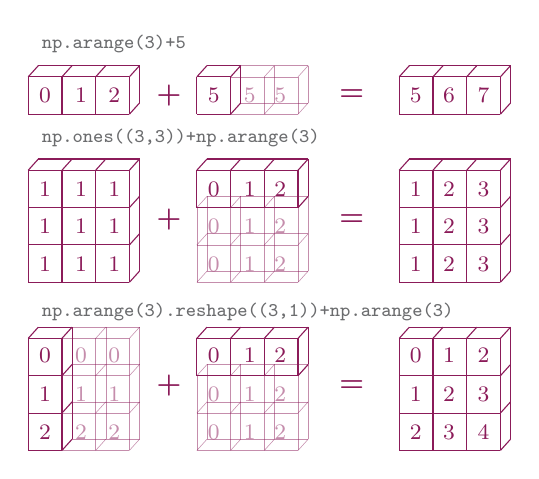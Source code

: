 % This file was created by matplotlib2tikz v0.6.2.
\begin{tikzpicture}
  \definecolor{violet}{HTML}{8B1B59}
  \definecolor{blue}{RGB}{0,72,112}
  \definecolor{gray}{RGB}{107,108,110}
  \colorlet{black}{violet}
  \colorlet{blue}{violet}
  \begin{axis}[
      hide axis,
      xmin=0, xmax=16,
      ymin=0.5, ymax=12.5
    ]
    \addplot [black]
    table {%
      1 11
      2 11
    };
    \addplot [black]
    table {%
      2 10
      2 11
    };
    \addplot [black]
    table {%
      1 10
      2 10
    };
    \addplot [black]
    table {%
      1 10
      1 11
    };
    \addplot [black]
    table {%
      1 11
      1.3 11.3
    };
    \addplot [black]
    table {%
      2 11
      2.3 11.3
    };
    \addplot [black]
    table {%
      1.3 11.3
      2.3 11.3
    };
    \addplot [black]
    table {%
      2 11
      3 11
    };
    \addplot [black]
    table {%
      3 10
      3 11
    };
    \addplot [black]
    table {%
      2 10
      3 10
    };
    \addplot [black]
    table {%
      3 11
      3.3 11.3
    };
    \addplot [black]
    table {%
      2.3 11.3
      3.3 11.3
    };
    \addplot [black]
    table {%
      3 11
      4 11
    };
    \addplot [black]
    table {%
      4 10
      4 11
    };
    \addplot [black]
    table {%
      3 10
      4 10
    };
    \addplot [black]
    table {%
      4 11
      4.3 11.3
    };
    \addplot [black]
    table {%
      4 10
      4.3 10.3
    };
    \addplot [black]
    table {%
      3.3 11.3
      4.3 11.3
    };
    \addplot [black]
    table {%
      4.3 10.3
      4.3 11.3
    };
    \addplot [black]
    table {%
      6 11
      7 11
    };
    \addplot [black]
    table {%
      7 10
      7 11
    };
    \addplot [black]
    table {%
      6 10
      7 10
    };
    \addplot [black]
    table {%
      6 10
      6 11
    };
    \addplot [black]
    table {%
      6 11
      6.3 11.3
    };
    \addplot [black]
    table {%
      7 11
      7.3 11.3
    };
    \addplot [black]
    table {%
      7 10
      7.3 10.3
    };
    \addplot [black]
    table {%
      6.3 11.3
      7.3 11.3
    };
    \addplot [black]
    table {%
      7.3 10.3
      7.3 11.3
    };
    \addplot [very thin, black, opacity=0.5]
    table {%
      7 11
      8 11
    };
    \addplot [very thin, black, opacity=0.5]
    table {%
      8 10
      8 11
    };
    \addplot [very thin, black, opacity=0.5]
    table {%
      7 10
      8 10
    };
    \addplot [very thin, black, opacity=0.5]
    table {%
      8 11
      8.3 11.3
    };
    \addplot [very thin, black, opacity=0.5]
    table {%
      8 10
      8.3 10.3
    };
    \addplot [very thin, black, opacity=0.5]
    table {%
      7.3 11.3
      8.3 11.3
    };
    \addplot [very thin, black, opacity=0.5]
    table {%
      8.3 10.3
      8.3 11.3
    };
    \addplot [very thin, black, opacity=0.5]
    table {%
      7.3 10.3
      8.3 10.3
    };
    \addplot [very thin, black, opacity=0.5]
    table {%
      8 11
      9 11
    };
    \addplot [very thin, black, opacity=0.5]
    table {%
      9 10
      9 11
    };
    \addplot [very thin, black, opacity=0.5]
    table {%
      8 10
      9 10
    };
    \addplot [very thin, black, opacity=0.5]
    table {%
      9 11
      9.3 11.3
    };
    \addplot [very thin, black, opacity=0.5]
    table {%
      9 10
      9.3 10.3
    };
    \addplot [very thin, black, opacity=0.5]
    table {%
      8.3 11.3
      9.3 11.3
    };
    \addplot [very thin, black, opacity=0.5]
    table {%
      9.3 10.3
      9.3 11.3
    };
    \addplot [very thin, black, opacity=0.5]
    table {%
      8.3 10.3
      9.3 10.3
    };
    \addplot [black]
    table {%
      12 11
      13 11
    };
    \addplot [black]
    table {%
      13 10
      13 11
    };
    \addplot [black]
    table {%
      12 10
      13 10
    };
    \addplot [black]
    table {%
      12 10
      12 11
    };
    \addplot [black]
    table {%
      12 11
      12.3 11.3
    };
    \addplot [black]
    table {%
      13 11
      13.3 11.3
    };
    \addplot [black]
    table {%
      12.3 11.3
      13.3 11.3
    };
    \addplot [black]
    table {%
      13 11
      14 11
    };
    \addplot [black]
    table {%
      14 10
      14 11
    };
    \addplot [black]
    table {%
      13 10
      14 10
    };
    \addplot [black]
    table {%
      14 11
      14.3 11.3
    };
    \addplot [black]
    table {%
      13.3 11.3
      14.3 11.3
    };
    \addplot [black]
    table {%
      14 11
      15 11
    };
    \addplot [black]
    table {%
      15 10
      15 11
    };
    \addplot [black]
    table {%
      14 10
      15 10
    };
    \addplot [black]
    table {%
      15 11
      15.3 11.3
    };
    \addplot [black]
    table {%
      15 10
      15.3 10.3
    };
    \addplot [black]
    table {%
      14.3 11.3
      15.3 11.3
    };
    \addplot [black]
    table {%
      15.3 10.3
      15.3 11.3
    };
    \addplot [black]
    table {%
      1 8.5
      2 8.5
    };
    \addplot [black]
    table {%
      2 7.5
      2 8.5
    };
    \addplot [black]
    table {%
      1 7.5
      2 7.5
    };
    \addplot [black]
    table {%
      1 7.5
      1 8.5
    };
    \addplot [black]
    table {%
      1 8.5
      1.3 8.8
    };
    \addplot [black]
    table {%
      2 8.5
      2.3 8.8
    };
    \addplot [black]
    table {%
      1.3 8.8
      2.3 8.8
    };
    \addplot [black]
    table {%
      2 8.5
      3 8.5
    };
    \addplot [black]
    table {%
      3 7.5
      3 8.5
    };
    \addplot [black]
    table {%
      2 7.5
      3 7.5
    };
    \addplot [black]
    table {%
      3 8.5
      3.3 8.8
    };
    \addplot [black]
    table {%
      2.3 8.8
      3.3 8.8
    };
    \addplot [black]
    table {%
      3 8.5
      4 8.5
    };
    \addplot [black]
    table {%
      4 7.5
      4 8.5
    };
    \addplot [black]
    table {%
      3 7.5
      4 7.5
    };
    \addplot [black]
    table {%
      4 8.5
      4.3 8.8
    };
    \addplot [black]
    table {%
      4 7.5
      4.3 7.8
    };
    \addplot [black]
    table {%
      3.3 8.8
      4.3 8.8
    };
    \addplot [black]
    table {%
      4.3 7.8
      4.3 8.8
    };
    \addplot [black]
    table {%
      2 6.5
      2 7.5
    };
    \addplot [black]
    table {%
      1 6.5
      2 6.5
    };
    \addplot [black]
    table {%
      1 6.5
      1 7.5
    };
    \addplot [black]
    table {%
      3 6.5
      3 7.5
    };
    \addplot [black]
    table {%
      2 6.5
      3 6.5
    };
    \addplot [black]
    table {%
      4 6.5
      4 7.5
    };
    \addplot [black]
    table {%
      3 6.5
      4 6.5
    };
    \addplot [black]
    table {%
      4 6.5
      4.3 6.8
    };
    \addplot [black]
    table {%
      4.3 6.8
      4.3 7.8
    };
    \addplot [black]
    table {%
      2 5.5
      2 6.5
    };
    \addplot [black]
    table {%
      1 5.5
      2 5.5
    };
    \addplot [black]
    table {%
      1 5.5
      1 6.5
    };
    \addplot [black]
    table {%
      3 5.5
      3 6.5
    };
    \addplot [black]
    table {%
      2 5.5
      3 5.5
    };
    \addplot [black]
    table {%
      4 5.5
      4 6.5
    };
    \addplot [black]
    table {%
      3 5.5
      4 5.5
    };
    \addplot [black]
    table {%
      4 5.5
      4.3 5.8
    };
    \addplot [black]
    table {%
      4.3 5.8
      4.3 6.8
    };
    \addplot [black]
    table {%
      6 8.5
      7 8.5
    };
    \addplot [black]
    table {%
      7 7.5
      7 8.5
    };
    \addplot [black]
    table {%
      6 7.5
      7 7.5
    };
    \addplot [black]
    table {%
      6 7.5
      6 8.5
    };
    \addplot [black]
    table {%
      6 8.5
      6.3 8.8
    };
    \addplot [black]
    table {%
      7 8.5
      7.3 8.8
    };
    \addplot [black]
    table {%
      6.3 8.8
      7.3 8.8
    };
    \addplot [black]
    table {%
      7 8.5
      8 8.5
    };
    \addplot [black]
    table {%
      8 7.5
      8 8.5
    };
    \addplot [black]
    table {%
      7 7.5
      8 7.5
    };
    \addplot [black]
    table {%
      8 8.5
      8.3 8.8
    };
    \addplot [black]
    table {%
      7.3 8.8
      8.3 8.8
    };
    \addplot [black]
    table {%
      8 8.5
      9 8.5
    };
    \addplot [black]
    table {%
      9 7.5
      9 8.5
    };
    \addplot [black]
    table {%
      8 7.5
      9 7.5
    };
    \addplot [black]
    table {%
      9 8.5
      9.3 8.8
    };
    \addplot [black]
    table {%
      9 7.5
      9.3 7.8
    };
    \addplot [black]
    table {%
      8.3 8.8
      9.3 8.8
    };
    \addplot [black]
    table {%
      9.3 7.8
      9.3 8.8
    };
    \addplot [very thin, black, opacity=0.5]
    table {%
      7 6.5
      7 7.5
    };
    \addplot [very thin, black, opacity=0.5]
    table {%
      6 6.5
      7 6.5
    };
    \addplot [very thin, black, opacity=0.5]
    table {%
      6 6.5
      6 7.5
    };
    \addplot [very thin, black, opacity=0.5]
    table {%
      6 7.5
      6.3 7.8
    };
    \addplot [very thin, black, opacity=0.5]
    table {%
      7 7.5
      7.3 7.8
    };
    \addplot [very thin, black, opacity=0.5]
    table {%
      7 6.5
      7.3 6.8
    };
    \addplot [very thin, black, opacity=0.5]
    table {%
      6 6.5
      6.3 6.8
    };
    \addplot [very thin, black, opacity=0.5]
    table {%
      6.3 7.8
      7.3 7.8
    };
    \addplot [very thin, black, opacity=0.5]
    table {%
      7.3 6.8
      7.3 7.8
    };
    \addplot [very thin, black, opacity=0.5]
    table {%
      6.3 6.8
      7.3 6.8
    };
    \addplot [very thin, black, opacity=0.5]
    table {%
      6.3 6.8
      6.3 7.8
    };
    \addplot [very thin, black, opacity=0.5]
    table {%
      8 6.5
      8 7.5
    };
    \addplot [very thin, black, opacity=0.5]
    table {%
      7 6.5
      8 6.5
    };
    \addplot [very thin, black, opacity=0.5]
    table {%
      8 7.5
      8.3 7.8
    };
    \addplot [very thin, black, opacity=0.5]
    table {%
      8 6.5
      8.3 6.8
    };
    \addplot [very thin, black, opacity=0.5]
    table {%
      7.3 7.8
      8.3 7.8
    };
    \addplot [very thin, black, opacity=0.5]
    table {%
      8.3 6.8
      8.3 7.8
    };
    \addplot [very thin, black, opacity=0.5]
    table {%
      7.3 6.8
      8.3 6.8
    };
    \addplot [very thin, black, opacity=0.5]
    table {%
      9 6.5
      9 7.5
    };
    \addplot [very thin, black, opacity=0.5]
    table {%
      8 6.5
      9 6.5
    };
    \addplot [very thin, black, opacity=0.5]
    table {%
      9 7.5
      9.3 7.8
    };
    \addplot [very thin, black, opacity=0.5]
    table {%
      9 6.5
      9.3 6.8
    };
    \addplot [very thin, black, opacity=0.5]
    table {%
      8.3 7.8
      9.3 7.8
    };
    \addplot [very thin, black, opacity=0.5]
    table {%
      9.3 6.8
      9.3 7.8
    };
    \addplot [very thin, black, opacity=0.5]
    table {%
      8.3 6.8
      9.3 6.8
    };
    \addplot [very thin, black, opacity=0.5]
    table {%
      7 5.5
      7 6.5
    };
    \addplot [very thin, black, opacity=0.5]
    table {%
      6 5.5
      7 5.5
    };
    \addplot [very thin, black, opacity=0.5]
    table {%
      6 5.5
      6 6.5
    };
    \addplot [very thin, black, opacity=0.5]
    table {%
      7 5.5
      7.3 5.8
    };
    \addplot [very thin, black, opacity=0.5]
    table {%
      6 5.5
      6.3 5.8
    };
    \addplot [very thin, black, opacity=0.5]
    table {%
      7.3 5.8
      7.3 6.8
    };
    \addplot [very thin, black, opacity=0.5]
    table {%
      6.3 5.8
      7.3 5.8
    };
    \addplot [very thin, black, opacity=0.5]
    table {%
      6.3 5.8
      6.3 6.8
    };
    \addplot [very thin, black, opacity=0.5]
    table {%
      8 5.5
      8 6.5
    };
    \addplot [very thin, black, opacity=0.5]
    table {%
      7 5.5
      8 5.5
    };
    \addplot [very thin, black, opacity=0.5]
    table {%
      8 5.5
      8.3 5.8
    };
    \addplot [very thin, black, opacity=0.5]
    table {%
      8.3 5.8
      8.3 6.8
    };
    \addplot [very thin, black, opacity=0.5]
    table {%
      7.3 5.8
      8.3 5.8
    };
    \addplot [very thin, black, opacity=0.5]
    table {%
      9 5.5
      9 6.5
    };
    \addplot [very thin, black, opacity=0.5]
    table {%
      8 5.5
      9 5.5
    };
    \addplot [very thin, black, opacity=0.5]
    table {%
      9 5.5
      9.3 5.8
    };
    \addplot [very thin, black, opacity=0.5]
    table {%
      9.3 5.8
      9.3 6.8
    };
    \addplot [very thin, black, opacity=0.5]
    table {%
      8.3 5.8
      9.3 5.8
    };
    \addplot [black]
    table {%
      12 8.5
      13 8.5
    };
    \addplot [black]
    table {%
      13 7.5
      13 8.5
    };
    \addplot [black]
    table {%
      12 7.5
      13 7.5
    };
    \addplot [black]
    table {%
      12 7.5
      12 8.5
    };
    \addplot [black]
    table {%
      12 8.5
      12.3 8.8
    };
    \addplot [black]
    table {%
      13 8.5
      13.3 8.8
    };
    \addplot [black]
    table {%
      12.3 8.8
      13.3 8.8
    };
    \addplot [black]
    table {%
      13 8.5
      14 8.5
    };
    \addplot [black]
    table {%
      14 7.5
      14 8.5
    };
    \addplot [black]
    table {%
      13 7.5
      14 7.5
    };
    \addplot [black]
    table {%
      14 8.5
      14.3 8.8
    };
    \addplot [black]
    table {%
      13.3 8.8
      14.3 8.8
    };
    \addplot [black]
    table {%
      14 8.5
      15 8.5
    };
    \addplot [black]
    table {%
      15 7.5
      15 8.5
    };
    \addplot [black]
    table {%
      14 7.5
      15 7.5
    };
    \addplot [black]
    table {%
      15 8.5
      15.3 8.8
    };
    \addplot [black]
    table {%
      15 7.5
      15.3 7.8
    };
    \addplot [black]
    table {%
      14.3 8.8
      15.3 8.8
    };
    \addplot [black]
    table {%
      15.3 7.8
      15.3 8.8
    };
    \addplot [black]
    table {%
      13 6.5
      13 7.5
    };
    \addplot [black]
    table {%
      12 6.5
      13 6.5
    };
    \addplot [black]
    table {%
      12 6.5
      12 7.5
    };
    \addplot [black]
    table {%
      14 6.5
      14 7.5
    };
    \addplot [black]
    table {%
      13 6.5
      14 6.5
    };
    \addplot [black]
    table {%
      15 6.5
      15 7.5
    };
    \addplot [black]
    table {%
      14 6.5
      15 6.5
    };
    \addplot [black]
    table {%
      15 6.5
      15.3 6.8
    };
    \addplot [black]
    table {%
      15.3 6.8
      15.3 7.8
    };
    \addplot [black]
    table {%
      13 5.5
      13 6.5
    };
    \addplot [black]
    table {%
      12 5.5
      13 5.5
    };
    \addplot [black]
    table {%
      12 5.5
      12 6.5
    };
    \addplot [black]
    table {%
      14 5.5
      14 6.5
    };
    \addplot [black]
    table {%
      13 5.5
      14 5.5
    };
    \addplot [black]
    table {%
      15 5.5
      15 6.5
    };
    \addplot [black]
    table {%
      14 5.5
      15 5.5
    };
    \addplot [black]
    table {%
      15 5.5
      15.3 5.8
    };
    \addplot [black]
    table {%
      15.3 5.8
      15.3 6.8
    };
    \addplot [black]
    table {%
      1 4
      2 4
    };
    \addplot [black]
    table {%
      2 3
      2 4
    };
    \addplot [black]
    table {%
      1 3
      2 3
    };
    \addplot [black]
    table {%
      1 3
      1 4
    };
    \addplot [black]
    table {%
      1 4
      1.3 4.3
    };
    \addplot [black]
    table {%
      2 4
      2.3 4.3
    };
    \addplot [black]
    table {%
      2 3
      2.3 3.3
    };
    \addplot [black]
    table {%
      1.3 4.3
      2.3 4.3
    };
    \addplot [black]
    table {%
      2.3 3.3
      2.3 4.3
    };
    \addplot [black]
    table {%
      2 2
      2 3
    };
    \addplot [black]
    table {%
      1 2
      2 2
    };
    \addplot [black]
    table {%
      1 2
      1 3
    };
    \addplot [black]
    table {%
      2 2
      2.3 2.3
    };
    \addplot [black]
    table {%
      2.3 2.3
      2.3 3.3
    };
    \addplot [black]
    table {%
      2 1
      2 2
    };
    \addplot [black]
    table {%
      1 1
      2 1
    };
    \addplot [black]
    table {%
      1 1
      1 2
    };
    \addplot [black]
    table {%
      2 1
      2.3 1.3
    };
    \addplot [black]
    table {%
      2.3 1.3
      2.3 2.3
    };
    \addplot [very thin, black, opacity=0.5]
    table {%
      2 4
      3 4
    };
    \addplot [very thin, black, opacity=0.5]
    table {%
      3 3
      3 4
    };
    \addplot [very thin, black, opacity=0.5]
    table {%
      2 3
      3 3
    };
    \addplot [very thin, black, opacity=0.5]
    table {%
      3 4
      3.3 4.3
    };
    \addplot [very thin, black, opacity=0.5]
    table {%
      3 3
      3.3 3.3
    };
    \addplot [very thin, black, opacity=0.5]
    table {%
      2.3 4.3
      3.3 4.3
    };
    \addplot [very thin, black, opacity=0.5]
    table {%
      3.3 3.3
      3.3 4.3
    };
    \addplot [very thin, black, opacity=0.5]
    table {%
      2.3 3.3
      3.3 3.3
    };
    \addplot [very thin, black, opacity=0.5]
    table {%
      3 2
      3 3
    };
    \addplot [very thin, black, opacity=0.5]
    table {%
      2 2
      3 2
    };
    \addplot [very thin, black, opacity=0.5]
    table {%
      3 2
      3.3 2.3
    };
    \addplot [very thin, black, opacity=0.5]
    table {%
      3.3 2.3
      3.3 3.3
    };
    \addplot [very thin, black, opacity=0.5]
    table {%
      2.3 2.3
      3.3 2.3
    };
    \addplot [very thin, black, opacity=0.5]
    table {%
      3 1
      3 2
    };
    \addplot [very thin, black, opacity=0.5]
    table {%
      2 1
      3 1
    };
    \addplot [very thin, black, opacity=0.5]
    table {%
      3 1
      3.3 1.3
    };
    \addplot [very thin, black, opacity=0.5]
    table {%
      3.3 1.3
      3.3 2.3
    };
    \addplot [very thin, black, opacity=0.5]
    table {%
      2.3 1.3
      3.3 1.3
    };
    \addplot [very thin, black, opacity=0.5]
    table {%
      3 4
      4 4
    };
    \addplot [very thin, black, opacity=0.5]
    table {%
      4 3
      4 4
    };
    \addplot [very thin, black, opacity=0.5]
    table {%
      3 3
      4 3
    };
    \addplot [very thin, black, opacity=0.5]
    table {%
      4 4
      4.3 4.3
    };
    \addplot [very thin, black, opacity=0.5]
    table {%
      4 3
      4.3 3.3
    };
    \addplot [very thin, black, opacity=0.5]
    table {%
      3.3 4.3
      4.3 4.3
    };
    \addplot [very thin, black, opacity=0.5]
    table {%
      4.3 3.3
      4.3 4.3
    };
    \addplot [very thin, black, opacity=0.5]
    table {%
      3.3 3.3
      4.3 3.3
    };
    \addplot [very thin, black, opacity=0.5]
    table {%
      4 2
      4 3
    };
    \addplot [very thin, black, opacity=0.5]
    table {%
      3 2
      4 2
    };
    \addplot [very thin, black, opacity=0.5]
    table {%
      4 2
      4.3 2.3
    };
    \addplot [very thin, black, opacity=0.5]
    table {%
      4.3 2.3
      4.3 3.3
    };
    \addplot [very thin, black, opacity=0.5]
    table {%
      3.3 2.3
      4.3 2.3
    };
    \addplot [very thin, black, opacity=0.5]
    table {%
      4 1
      4 2
    };
    \addplot [very thin, black, opacity=0.5]
    table {%
      3 1
      4 1
    };
    \addplot [very thin, black, opacity=0.5]
    table {%
      4 1
      4.3 1.3
    };
    \addplot [very thin, black, opacity=0.5]
    table {%
      4.3 1.3
      4.3 2.3
    };
    \addplot [very thin, black, opacity=0.5]
    table {%
      3.3 1.3
      4.3 1.3
    };
    \addplot [black]
    table {%
      6 4
      7 4
    };
    \addplot [black]
    table {%
      7 3
      7 4
    };
    \addplot [black]
    table {%
      6 3
      7 3
    };
    \addplot [black]
    table {%
      6 3
      6 4
    };
    \addplot [black]
    table {%
      6 4
      6.3 4.3
    };
    \addplot [black]
    table {%
      7 4
      7.3 4.3
    };
    \addplot [black]
    table {%
      6.3 4.3
      7.3 4.3
    };
    \addplot [black]
    table {%
      7 4
      8 4
    };
    \addplot [black]
    table {%
      8 3
      8 4
    };
    \addplot [black]
    table {%
      7 3
      8 3
    };
    \addplot [black]
    table {%
      8 4
      8.3 4.3
    };
    \addplot [black]
    table {%
      7.3 4.3
      8.3 4.3
    };
    \addplot [black]
    table {%
      8 4
      9 4
    };
    \addplot [black]
    table {%
      9 3
      9 4
    };
    \addplot [black]
    table {%
      8 3
      9 3
    };
    \addplot [black]
    table {%
      9 4
      9.3 4.3
    };
    \addplot [black]
    table {%
      9 3
      9.3 3.3
    };
    \addplot [black]
    table {%
      8.3 4.3
      9.3 4.3
    };
    \addplot [black]
    table {%
      9.3 3.3
      9.3 4.3
    };
    \addplot [very thin, black, opacity=0.5]
    table {%
      7 2
      7 3
    };
    \addplot [very thin, black, opacity=0.5]
    table {%
      6 2
      7 2
    };
    \addplot [very thin, black, opacity=0.5]
    table {%
      6 2
      6 3
    };
    \addplot [very thin, black, opacity=0.5]
    table {%
      6 3
      6.3 3.3
    };
    \addplot [very thin, black, opacity=0.5]
    table {%
      7 3
      7.3 3.3
    };
    \addplot [very thin, black, opacity=0.5]
    table {%
      7 2
      7.3 2.3
    };
    \addplot [very thin, black, opacity=0.5]
    table {%
      6 2
      6.3 2.3
    };
    \addplot [very thin, black, opacity=0.5]
    table {%
      6.3 3.3
      7.3 3.3
    };
    \addplot [very thin, black, opacity=0.5]
    table {%
      7.3 2.3
      7.3 3.3
    };
    \addplot [very thin, black, opacity=0.5]
    table {%
      6.3 2.3
      7.3 2.3
    };
    \addplot [very thin, black, opacity=0.5]
    table {%
      6.3 2.3
      6.3 3.3
    };
    \addplot [very thin, black, opacity=0.5]
    table {%
      8 2
      8 3
    };
    \addplot [very thin, black, opacity=0.5]
    table {%
      7 2
      8 2
    };
    \addplot [very thin, black, opacity=0.5]
    table {%
      8 3
      8.3 3.3
    };
    \addplot [very thin, black, opacity=0.5]
    table {%
      8 2
      8.3 2.3
    };
    \addplot [very thin, black, opacity=0.5]
    table {%
      7.3 3.3
      8.3 3.3
    };
    \addplot [very thin, black, opacity=0.5]
    table {%
      8.3 2.3
      8.3 3.3
    };
    \addplot [very thin, black, opacity=0.5]
    table {%
      7.3 2.3
      8.3 2.3
    };
    \addplot [very thin, black, opacity=0.5]
    table {%
      9 2
      9 3
    };
    \addplot [very thin, black, opacity=0.5]
    table {%
      8 2
      9 2
    };
    \addplot [very thin, black, opacity=0.5]
    table {%
      9 3
      9.3 3.3
    };
    \addplot [very thin, black, opacity=0.5]
    table {%
      9 2
      9.3 2.3
    };
    \addplot [very thin, black, opacity=0.5]
    table {%
      8.3 3.3
      9.3 3.3
    };
    \addplot [very thin, black, opacity=0.5]
    table {%
      9.3 2.3
      9.3 3.3
    };
    \addplot [very thin, black, opacity=0.5]
    table {%
      8.3 2.3
      9.3 2.3
    };
    \addplot [very thin, black, opacity=0.5]
    table {%
      7 1
      7 2
    };
    \addplot [very thin, black, opacity=0.5]
    table {%
      6 1
      7 1
    };
    \addplot [very thin, black, opacity=0.5]
    table {%
      6 1
      6 2
    };
    \addplot [very thin, black, opacity=0.5]
    table {%
      7 1
      7.3 1.3
    };
    \addplot [very thin, black, opacity=0.5]
    table {%
      6 1
      6.3 1.3
    };
    \addplot [very thin, black, opacity=0.5]
    table {%
      7.3 1.3
      7.3 2.3
    };
    \addplot [very thin, black, opacity=0.5]
    table {%
      6.3 1.3
      7.3 1.3
    };
    \addplot [very thin, black, opacity=0.5]
    table {%
      6.3 1.3
      6.3 2.3
    };
    \addplot [very thin, black, opacity=0.5]
    table {%
      8 1
      8 2
    };
    \addplot [very thin, black, opacity=0.5]
    table {%
      7 1
      8 1
    };
    \addplot [very thin, black, opacity=0.5]
    table {%
      8 1
      8.3 1.3
    };
    \addplot [very thin, black, opacity=0.5]
    table {%
      8.3 1.3
      8.3 2.3
    };
    \addplot [very thin, black, opacity=0.5]
    table {%
      7.3 1.3
      8.3 1.3
    };
    \addplot [very thin, black, opacity=0.5]
    table {%
      9 1
      9 2
    };
    \addplot [very thin, black, opacity=0.5]
    table {%
      8 1
      9 1
    };
    \addplot [very thin, black, opacity=0.5]
    table {%
      9 1
      9.3 1.3
    };
    \addplot [very thin, black, opacity=0.5]
    table {%
      9.3 1.3
      9.3 2.3
    };
    \addplot [very thin, black, opacity=0.5]
    table {%
      8.3 1.3
      9.3 1.3
    };
    \addplot [black]
    table {%
      12 4
      13 4
    };
    \addplot [black]
    table {%
      13 3
      13 4
    };
    \addplot [black]
    table {%
      12 3
      13 3
    };
    \addplot [black]
    table {%
      12 3
      12 4
    };
    \addplot [black]
    table {%
      12 4
      12.3 4.3
    };
    \addplot [black]
    table {%
      13 4
      13.3 4.3
    };
    \addplot [black]
    table {%
      12.3 4.3
      13.3 4.3
    };
    \addplot [black]
    table {%
      13 4
      14 4
    };
    \addplot [black]
    table {%
      14 3
      14 4
    };
    \addplot [black]
    table {%
      13 3
      14 3
    };
    \addplot [black]
    table {%
      14 4
      14.3 4.3
    };
    \addplot [black]
    table {%
      13.3 4.3
      14.3 4.3
    };
    \addplot [black]
    table {%
      14 4
      15 4
    };
    \addplot [black]
    table {%
      15 3
      15 4
    };
    \addplot [black]
    table {%
      14 3
      15 3
    };
    \addplot [black]
    table {%
      15 4
      15.3 4.3
    };
    \addplot [black]
    table {%
      15 3
      15.3 3.3
    };
    \addplot [black]
    table {%
      14.3 4.3
      15.3 4.3
    };
    \addplot [black]
    table {%
      15.3 3.3
      15.3 4.3
    };
    \addplot [black]
    table {%
      13 2
      13 3
    };
    \addplot [black]
    table {%
      12 2
      13 2
    };
    \addplot [black]
    table {%
      12 2
      12 3
    };
    \addplot [black]
    table {%
      14 2
      14 3
    };
    \addplot [black]
    table {%
      13 2
      14 2
    };
    \addplot [black]
    table {%
      15 2
      15 3
    };
    \addplot [black]
    table {%
      14 2
      15 2
    };
    \addplot [black]
    table {%
      15 2
      15.3 2.3
    };
    \addplot [black]
    table {%
      15.3 2.3
      15.3 3.3
    };
    \addplot [black]
    table {%
      13 1
      13 2
    };
    \addplot [black]
    table {%
      12 1
      13 1
    };
    \addplot [black]
    table {%
      12 1
      12 2
    };
    \addplot [black]
    table {%
      14 1
      14 2
    };
    \addplot [black]
    table {%
      13 1
      14 1
    };
    \addplot [black]
    table {%
      15 1
      15 2
    };
    \addplot [black]
    table {%
      14 1
      15 1
    };
    \addplot [black]
    table {%
      15 1
      15.3 1.3
    };
    \addplot [black]
    table {%
      15.3 1.3
      15.3 2.3
    };
  \end{axis}

  \begin{scope}[gray]
    \scriptsize
    \path (0.5,2) node[right] {\texttt{np.arange(3).reshape((3,1))+np.arange(3)}};
    \path (0.5,4.2) node[right] {\texttt{np.ones((3,3))+np.arange(3)}};
    \path (0.5,5.4) node[right] {\texttt{np.arange(3)+5}};
  \end{scope}

  \begin{scope}[blue]
    \footnotesize

    \begin{scope}
      \path (0.46,4.75) node[right] {0};
      \path (0.46,3.55) node[right] {1};
      \path (0.46,3.08) node[right] {1};
      \path (0.46,2.60) node[right] {1};
      \path (0.46,1.45) node[right] {0};
      \path (0.46,0.95) node[right] {1};
      \path (0.46,0.47) node[right] {2};
    \end{scope}
    \begin{scope}[xshift=25pt]
      \path (0.46,4.75) node[right] {2};
      \path (0.46,3.55) node[right] {1};
      \path (0.46,3.08) node[right] {1};
      \path (0.46,2.60) node[right] {1};
      \path (0.46,1.45) node[right,opacity=0.5] {0};
      \path (0.46,0.95) node[right,opacity=0.5] {1};
      \path (0.46,0.47) node[right,opacity=0.5] {2};
    \end{scope}
    \begin{scope}[xshift=13pt]
      \path (0.46,4.75) node[right] {1};
      \path (0.46,3.55) node[right] {1};
      \path (0.46,3.08) node[right] {1};
      \path (0.46,2.60) node[right] {1};
      \path (0.46,1.45) node[right, opacity=0.5] {0};
      \path (0.46,0.95) node[right, opacity=0.5] {1};
      \path (0.46,0.47) node[right, opacity=0.5] {2};
    \end{scope}
    \begin{scope}[xshift=61pt]
      \path (0.46,4.75) node[right] {5};
      \path (0.46,3.55) node[right] {0};
      \path (0.46,3.08) node[right,opacity=0.5] {0};
      \path (0.46,2.60) node[right,opacity=0.5] {0};
      \path (0.46,1.45) node[right] {0};
      \path (0.46,0.95) node[right,opacity=0.5] {0};
      \path (0.46,0.47) node[right,opacity=0.5] {0};
    \end{scope}
    \begin{scope}[xshift=74pt]
      \path (0.46,4.75) node[right,opacity=0.5] {5};
      \path (0.46,3.55) node[right] {1};
      \path (0.46,3.08) node[right,opacity=0.5] {1};
      \path (0.46,2.60) node[right,opacity=0.5] {1};
      \path (0.46,1.45) node[right] {1};
      \path (0.46,0.95) node[right,opacity=0.5] {1};
      \path (0.46,0.47) node[right,opacity=0.5] {1};
    \end{scope}
    \begin{scope}[xshift=85pt]
      \path (0.46,4.75) node[right,opacity=0.5] {5};
      \path (0.46,3.55) node[right] {2};
      \path (0.46,3.08) node[right,opacity=0.5] {2};
      \path (0.46,2.60) node[right,opacity=0.5] {2};
      \path (0.46,1.45) node[right] {2};
      \path (0.46,0.95) node[right,opacity=0.5] {2};
      \path (0.46,0.47) node[right,opacity=0.5] {2};
    \end{scope}
    \begin{scope}[xshift=134pt]
      \path (0.46,4.75) node[right] {5};
      \path (0.46,3.55) node[right] {1};
      \path (0.46,3.08) node[right] {1};
      \path (0.46,2.60) node[right] {1};
      \path (0.46,1.45) node[right] {0};
      \path (0.46,0.95) node[right] {1};
      \path (0.46,0.47) node[right] {2};
    \end{scope}
    \begin{scope}[xshift=146pt]
      \path (0.46,4.75) node[right] {6};
      \path (0.46,3.55) node[right] {2};
      \path (0.46,3.08) node[right] {2};
      \path (0.46,2.60) node[right] {2};
      \path (0.46,1.45) node[right] {1};
      \path (0.46,0.95) node[right] {2};
      \path (0.46,0.47) node[right] {3};
    \end{scope}
    \begin{scope}[xshift=158.5pt]
      \path (0.46,4.75) node[right] {7};
      \path (0.46,3.55) node[right] {3};
      \path (0.46,3.08) node[right] {3};
      \path (0.46,2.60) node[right] {3};
      \path (0.46,1.45) node[right] {2};
      \path (0.46,0.95) node[right] {3};
      \path (0.46,0.47) node[right] {4};
    \end{scope}
  \end{scope}

  \begin{scope}[xshift=42pt,blue]
    \path (0.46,4.75) node[right] {\bf+};
    \path (0.46,4.75) node[right, yshift=-45pt] {\bf+};
    \path (0.46,4.75) node[right, yshift=-105pt] {\bf+};
  \end{scope}
  \begin{scope}[xshift=108pt,blue]
    \path (0.46,4.75) node[right] {\bf=};
    \path (0.46,4.75) node[right, yshift=-45pt] {\bf=};
    \path (0.46,4.75) node[right, yshift=-105pt] {\bf=};
  \end{scope}


\end{tikzpicture}
